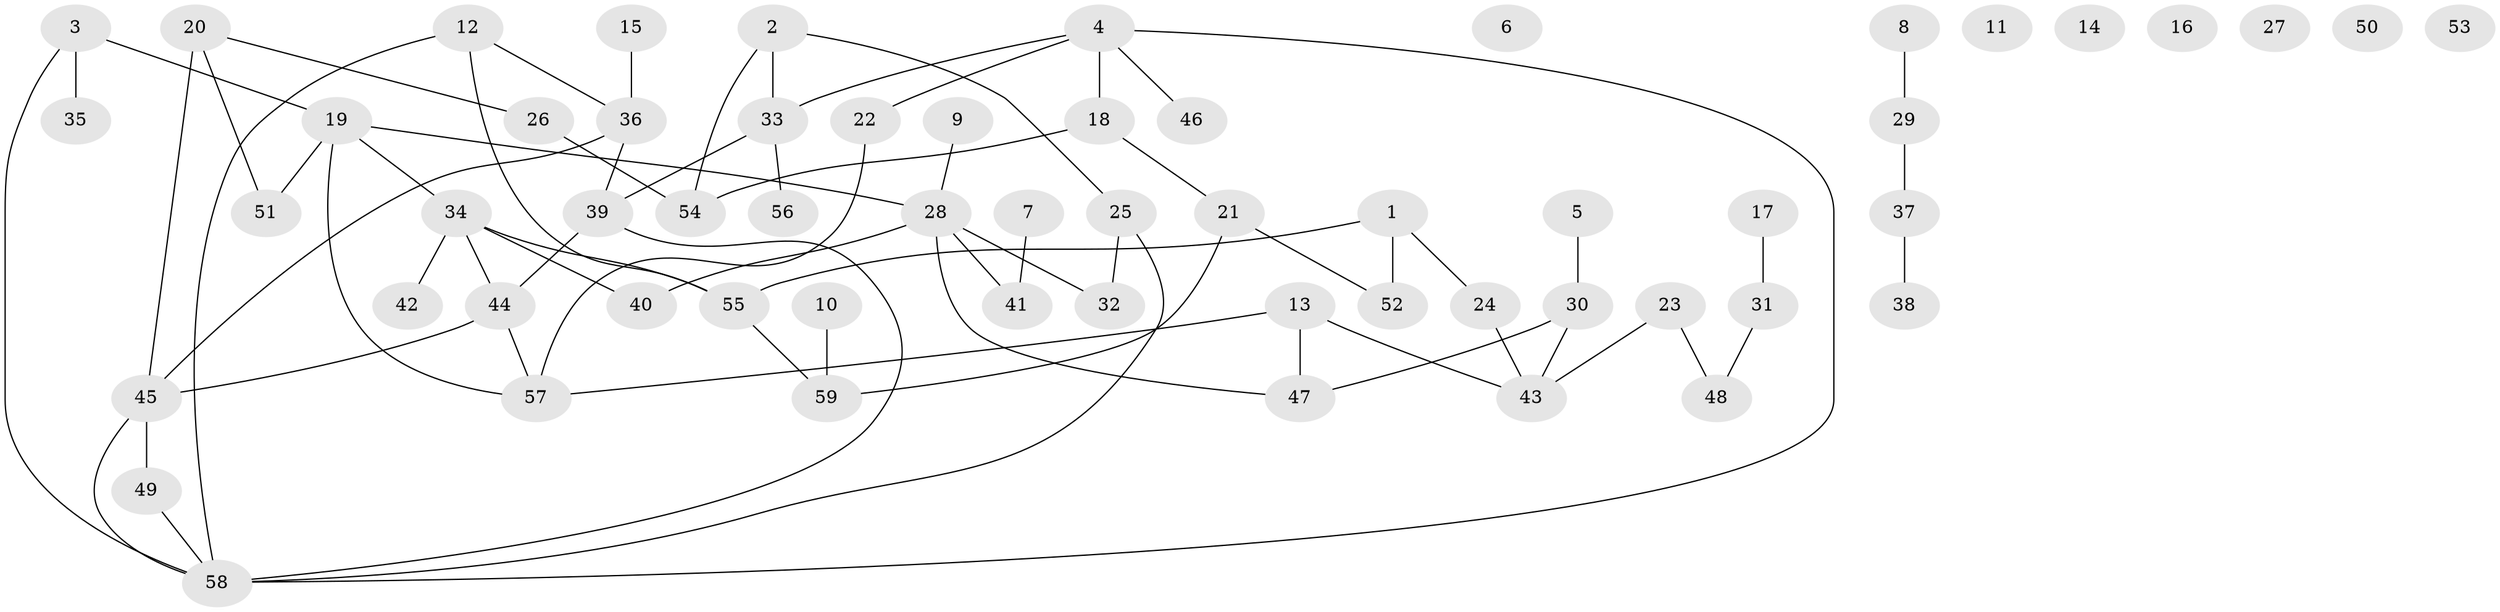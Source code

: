 // Generated by graph-tools (version 1.1) at 2025/33/03/09/25 02:33:58]
// undirected, 59 vertices, 70 edges
graph export_dot {
graph [start="1"]
  node [color=gray90,style=filled];
  1;
  2;
  3;
  4;
  5;
  6;
  7;
  8;
  9;
  10;
  11;
  12;
  13;
  14;
  15;
  16;
  17;
  18;
  19;
  20;
  21;
  22;
  23;
  24;
  25;
  26;
  27;
  28;
  29;
  30;
  31;
  32;
  33;
  34;
  35;
  36;
  37;
  38;
  39;
  40;
  41;
  42;
  43;
  44;
  45;
  46;
  47;
  48;
  49;
  50;
  51;
  52;
  53;
  54;
  55;
  56;
  57;
  58;
  59;
  1 -- 24;
  1 -- 52;
  1 -- 55;
  2 -- 25;
  2 -- 33;
  2 -- 54;
  3 -- 19;
  3 -- 35;
  3 -- 58;
  4 -- 18;
  4 -- 22;
  4 -- 33;
  4 -- 46;
  4 -- 58;
  5 -- 30;
  7 -- 41;
  8 -- 29;
  9 -- 28;
  10 -- 59;
  12 -- 36;
  12 -- 55;
  12 -- 58;
  13 -- 43;
  13 -- 47;
  13 -- 57;
  15 -- 36;
  17 -- 31;
  18 -- 21;
  18 -- 54;
  19 -- 28;
  19 -- 34;
  19 -- 51;
  19 -- 57;
  20 -- 26;
  20 -- 45;
  20 -- 51;
  21 -- 52;
  21 -- 59;
  22 -- 57;
  23 -- 43;
  23 -- 48;
  24 -- 43;
  25 -- 32;
  25 -- 58;
  26 -- 54;
  28 -- 32;
  28 -- 40;
  28 -- 41;
  28 -- 47;
  29 -- 37;
  30 -- 43;
  30 -- 47;
  31 -- 48;
  33 -- 39;
  33 -- 56;
  34 -- 40;
  34 -- 42;
  34 -- 44;
  34 -- 55;
  36 -- 39;
  36 -- 45;
  37 -- 38;
  39 -- 44;
  39 -- 58;
  44 -- 45;
  44 -- 57;
  45 -- 49;
  45 -- 58;
  49 -- 58;
  55 -- 59;
}

